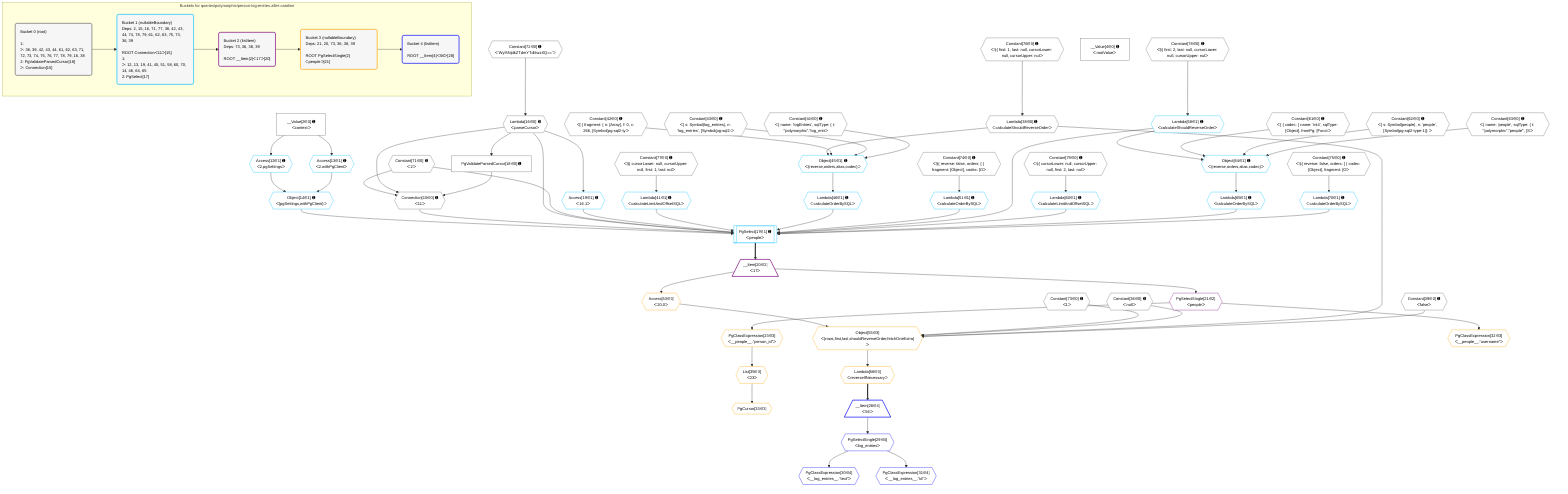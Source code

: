%%{init: {'themeVariables': { 'fontSize': '12px'}}}%%
graph TD
    classDef path fill:#eee,stroke:#000,color:#000
    classDef plan fill:#fff,stroke-width:1px,color:#000
    classDef itemplan fill:#fff,stroke-width:2px,color:#000
    classDef unbatchedplan fill:#dff,stroke-width:1px,color:#000
    classDef sideeffectplan fill:#fcc,stroke-width:2px,color:#000
    classDef bucket fill:#f6f6f6,color:#000,stroke-width:2px,text-align:left


    %% plan dependencies
    Connection15{{"Connection[15∈0] ➊<br />ᐸ11ᐳ"}}:::plan
    Constant71{{"Constant[71∈0] ➊<br />ᐸ2ᐳ"}}:::plan
    Lambda16{{"Lambda[16∈0] ➊<br />ᐸparseCursorᐳ"}}:::plan
    PgValidateParsedCursor18["PgValidateParsedCursor[18∈0] ➊"]:::plan
    Constant71 & Lambda16 & PgValidateParsedCursor18 --> Connection15
    Constant72{{"Constant[72∈0] ➊<br />ᐸ'WyI5NjdkZTdmYTdlIiwzXQ=='ᐳ"}}:::plan
    Constant72 --> Lambda16
    Lambda16 --> PgValidateParsedCursor18
    Lambda38{{"Lambda[38∈0] ➊<br />ᐸcalculateShouldReverseOrderᐳ"}}:::plan
    Constant76{{"Constant[76∈0] ➊<br />ᐸ§{ first: 1, last: null, cursorLower: null, cursorUpper: nulᐳ"}}:::plan
    Constant76 --> Lambda38
    __Value2["__Value[2∈0] ➊<br />ᐸcontextᐳ"]:::plan
    __Value4["__Value[4∈0] ➊<br />ᐸrootValueᐳ"]:::plan
    Constant36{{"Constant[36∈0] ➊<br />ᐸnullᐳ"}}:::plan
    Constant39{{"Constant[39∈0] ➊<br />ᐸfalseᐳ"}}:::plan
    Constant42{{"Constant[42∈0] ➊<br />ᐸ[ { fragment: { n: [Array], f: 0, c: 266, [Symbol(pg-sql2-tyᐳ"}}:::plan
    Constant43{{"Constant[43∈0] ➊<br />ᐸ{ s: Symbol(log_entries), n: 'log_entries', [Symbol(pg-sql2-ᐳ"}}:::plan
    Constant44{{"Constant[44∈0] ➊<br />ᐸ{ name: 'logEntries', sqlType: { t: '”polymorphic”.”log_entrᐳ"}}:::plan
    Constant61{{"Constant[61∈0] ➊<br />ᐸ[ { codec: { name: 'int4', sqlType: [Object], fromPg: [Functᐳ"}}:::plan
    Constant62{{"Constant[62∈0] ➊<br />ᐸ{ s: Symbol(people), n: 'people', [Symbol(pg-sql2-type-1)]: ᐳ"}}:::plan
    Constant63{{"Constant[63∈0] ➊<br />ᐸ{ name: 'people', sqlType: { t: '”polymorphic”.”people”', [Sᐳ"}}:::plan
    Constant73{{"Constant[73∈0] ➊<br />ᐸ1ᐳ"}}:::plan
    Constant74{{"Constant[74∈0] ➊<br />ᐸ§{ reverse: false, orders: [ { fragment: [Object], codec: [Oᐳ"}}:::plan
    Constant75{{"Constant[75∈0] ➊<br />ᐸ§{ reverse: false, orders: [ { codec: [Object], fragment: [Oᐳ"}}:::plan
    Constant77{{"Constant[77∈0] ➊<br />ᐸ§{ cursorLower: null, cursorUpper: null, first: 1, last: nulᐳ"}}:::plan
    Constant78{{"Constant[78∈0] ➊<br />ᐸ§{ first: 2, last: null, cursorLower: null, cursorUpper: nulᐳ"}}:::plan
    Constant79{{"Constant[79∈0] ➊<br />ᐸ§{ cursorLower: null, cursorUpper: null, first: 2, last: nulᐳ"}}:::plan
    PgSelect17[["PgSelect[17∈1] ➊<br />ᐸpeopleᐳ"]]:::plan
    Object14{{"Object[14∈1] ➊<br />ᐸ{pgSettings,withPgClient}ᐳ"}}:::plan
    Access19{{"Access[19∈1] ➊<br />ᐸ16.1ᐳ"}}:::plan
    Lambda41{{"Lambda[41∈1] ➊<br />ᐸcalculateLimitAndOffsetSQLᐳ"}}:::plan
    Lambda46{{"Lambda[46∈1] ➊<br />ᐸcalculateOrderBySQLᐳ"}}:::plan
    Lambda51{{"Lambda[51∈1] ➊<br />ᐸcalculateOrderBySQLᐳ"}}:::plan
    Lambda58{{"Lambda[58∈1] ➊<br />ᐸcalculateShouldReverseOrderᐳ"}}:::plan
    Lambda60{{"Lambda[60∈1] ➊<br />ᐸcalculateLimitAndOffsetSQLᐳ"}}:::plan
    Lambda65{{"Lambda[65∈1] ➊<br />ᐸcalculateOrderBySQLᐳ"}}:::plan
    Lambda70{{"Lambda[70∈1] ➊<br />ᐸcalculateOrderBySQLᐳ"}}:::plan
    Object14 & Connection15 & Lambda16 & Constant71 & Access19 & Lambda41 & Lambda46 & Lambda51 & Lambda58 & Lambda60 & Lambda65 & Lambda70 --> PgSelect17
    Object45{{"Object[45∈1] ➊<br />ᐸ{reverse,orders,alias,codec}ᐳ"}}:::plan
    Lambda38 & Constant42 & Constant43 & Constant44 --> Object45
    Object64{{"Object[64∈1] ➊<br />ᐸ{reverse,orders,alias,codec}ᐳ"}}:::plan
    Lambda58 & Constant61 & Constant62 & Constant63 --> Object64
    Access12{{"Access[12∈1] ➊<br />ᐸ2.pgSettingsᐳ"}}:::plan
    Access13{{"Access[13∈1] ➊<br />ᐸ2.withPgClientᐳ"}}:::plan
    Access12 & Access13 --> Object14
    __Value2 --> Access12
    __Value2 --> Access13
    Lambda16 --> Access19
    Constant77 --> Lambda41
    Object45 --> Lambda46
    Constant74 --> Lambda51
    Constant78 --> Lambda58
    Constant79 --> Lambda60
    Object64 --> Lambda65
    Constant75 --> Lambda70
    __Item20[/"__Item[20∈2]<br />ᐸ17ᐳ"\]:::itemplan
    PgSelect17 ==> __Item20
    PgSelectSingle21{{"PgSelectSingle[21∈2]<br />ᐸpeopleᐳ"}}:::plan
    __Item20 --> PgSelectSingle21
    Object55{{"Object[55∈3]<br />ᐸ{rows,first,last,shouldReverseOrder,fetchOneExtra}ᐳ"}}:::plan
    Access53{{"Access[53∈3]<br />ᐸ20.0ᐳ"}}:::plan
    Access53 & Constant73 & Constant36 & Lambda38 & Constant39 --> Object55
    PgClassExpression23{{"PgClassExpression[23∈3]<br />ᐸ__people__.”person_id”ᐳ"}}:::plan
    PgSelectSingle21 --> PgClassExpression23
    PgClassExpression32{{"PgClassExpression[32∈3]<br />ᐸ__people__.”username”ᐳ"}}:::plan
    PgSelectSingle21 --> PgClassExpression32
    PgCursor33{{"PgCursor[33∈3]"}}:::plan
    List35{{"List[35∈3]<br />ᐸ23ᐳ"}}:::plan
    List35 --> PgCursor33
    PgClassExpression23 --> List35
    __Item20 --> Access53
    Lambda56{{"Lambda[56∈3]<br />ᐸreverseIfNecessaryᐳ"}}:::plan
    Object55 --> Lambda56
    __Item28[/"__Item[28∈4]<br />ᐸ56ᐳ"\]:::itemplan
    Lambda56 ==> __Item28
    PgSelectSingle29{{"PgSelectSingle[29∈4]<br />ᐸlog_entriesᐳ"}}:::plan
    __Item28 --> PgSelectSingle29
    PgClassExpression30{{"PgClassExpression[30∈4]<br />ᐸ__log_entries__.”text”ᐳ"}}:::plan
    PgSelectSingle29 --> PgClassExpression30
    PgClassExpression31{{"PgClassExpression[31∈4]<br />ᐸ__log_entries__.”id”ᐳ"}}:::plan
    PgSelectSingle29 --> PgClassExpression31

    %% define steps

    subgraph "Buckets for queries/polymorphic/person-log-entries.after-caroline"
    Bucket0("Bucket 0 (root)<br /><br />1: <br />ᐳ: 36, 39, 42, 43, 44, 61, 62, 63, 71, 72, 73, 74, 75, 76, 77, 78, 79, 16, 38<br />2: PgValidateParsedCursor[18]<br />ᐳ: Connection[15]"):::bucket
    classDef bucket0 stroke:#696969
    class Bucket0,__Value2,__Value4,Connection15,Lambda16,PgValidateParsedCursor18,Constant36,Lambda38,Constant39,Constant42,Constant43,Constant44,Constant61,Constant62,Constant63,Constant71,Constant72,Constant73,Constant74,Constant75,Constant76,Constant77,Constant78,Constant79 bucket0
    Bucket1("Bucket 1 (nullableBoundary)<br />Deps: 2, 15, 16, 71, 77, 38, 42, 43, 44, 74, 78, 79, 61, 62, 63, 75, 73, 36, 39<br /><br />ROOT Connectionᐸ11ᐳ[15]<br />1: <br />ᐳ: 12, 13, 19, 41, 45, 51, 58, 60, 70, 14, 46, 64, 65<br />2: PgSelect[17]"):::bucket
    classDef bucket1 stroke:#00bfff
    class Bucket1,Access12,Access13,Object14,PgSelect17,Access19,Lambda41,Object45,Lambda46,Lambda51,Lambda58,Lambda60,Object64,Lambda65,Lambda70 bucket1
    Bucket2("Bucket 2 (listItem)<br />Deps: 73, 36, 38, 39<br /><br />ROOT __Item{2}ᐸ17ᐳ[20]"):::bucket
    classDef bucket2 stroke:#7f007f
    class Bucket2,__Item20,PgSelectSingle21 bucket2
    Bucket3("Bucket 3 (nullableBoundary)<br />Deps: 21, 20, 73, 36, 38, 39<br /><br />ROOT PgSelectSingle{2}ᐸpeopleᐳ[21]"):::bucket
    classDef bucket3 stroke:#ffa500
    class Bucket3,PgClassExpression23,PgClassExpression32,PgCursor33,List35,Access53,Object55,Lambda56 bucket3
    Bucket4("Bucket 4 (listItem)<br /><br />ROOT __Item{4}ᐸ56ᐳ[28]"):::bucket
    classDef bucket4 stroke:#0000ff
    class Bucket4,__Item28,PgSelectSingle29,PgClassExpression30,PgClassExpression31 bucket4
    Bucket0 --> Bucket1
    Bucket1 --> Bucket2
    Bucket2 --> Bucket3
    Bucket3 --> Bucket4
    end